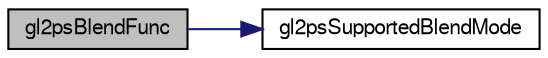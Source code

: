 digraph G
{
  edge [fontname="FreeSans",fontsize="10",labelfontname="FreeSans",labelfontsize="10"];
  node [fontname="FreeSans",fontsize="10",shape=record];
  rankdir="LR";
  Node1 [label="gl2psBlendFunc",height=0.2,width=0.4,color="black", fillcolor="grey75", style="filled" fontcolor="black"];
  Node1 -> Node2 [color="midnightblue",fontsize="10",style="solid",fontname="FreeSans"];
  Node2 [label="gl2psSupportedBlendMode",height=0.2,width=0.4,color="black", fillcolor="white", style="filled",URL="$gl2ps_8c.html#ae16f75ce580e42a5bc90e31182bbf61b"];
}
